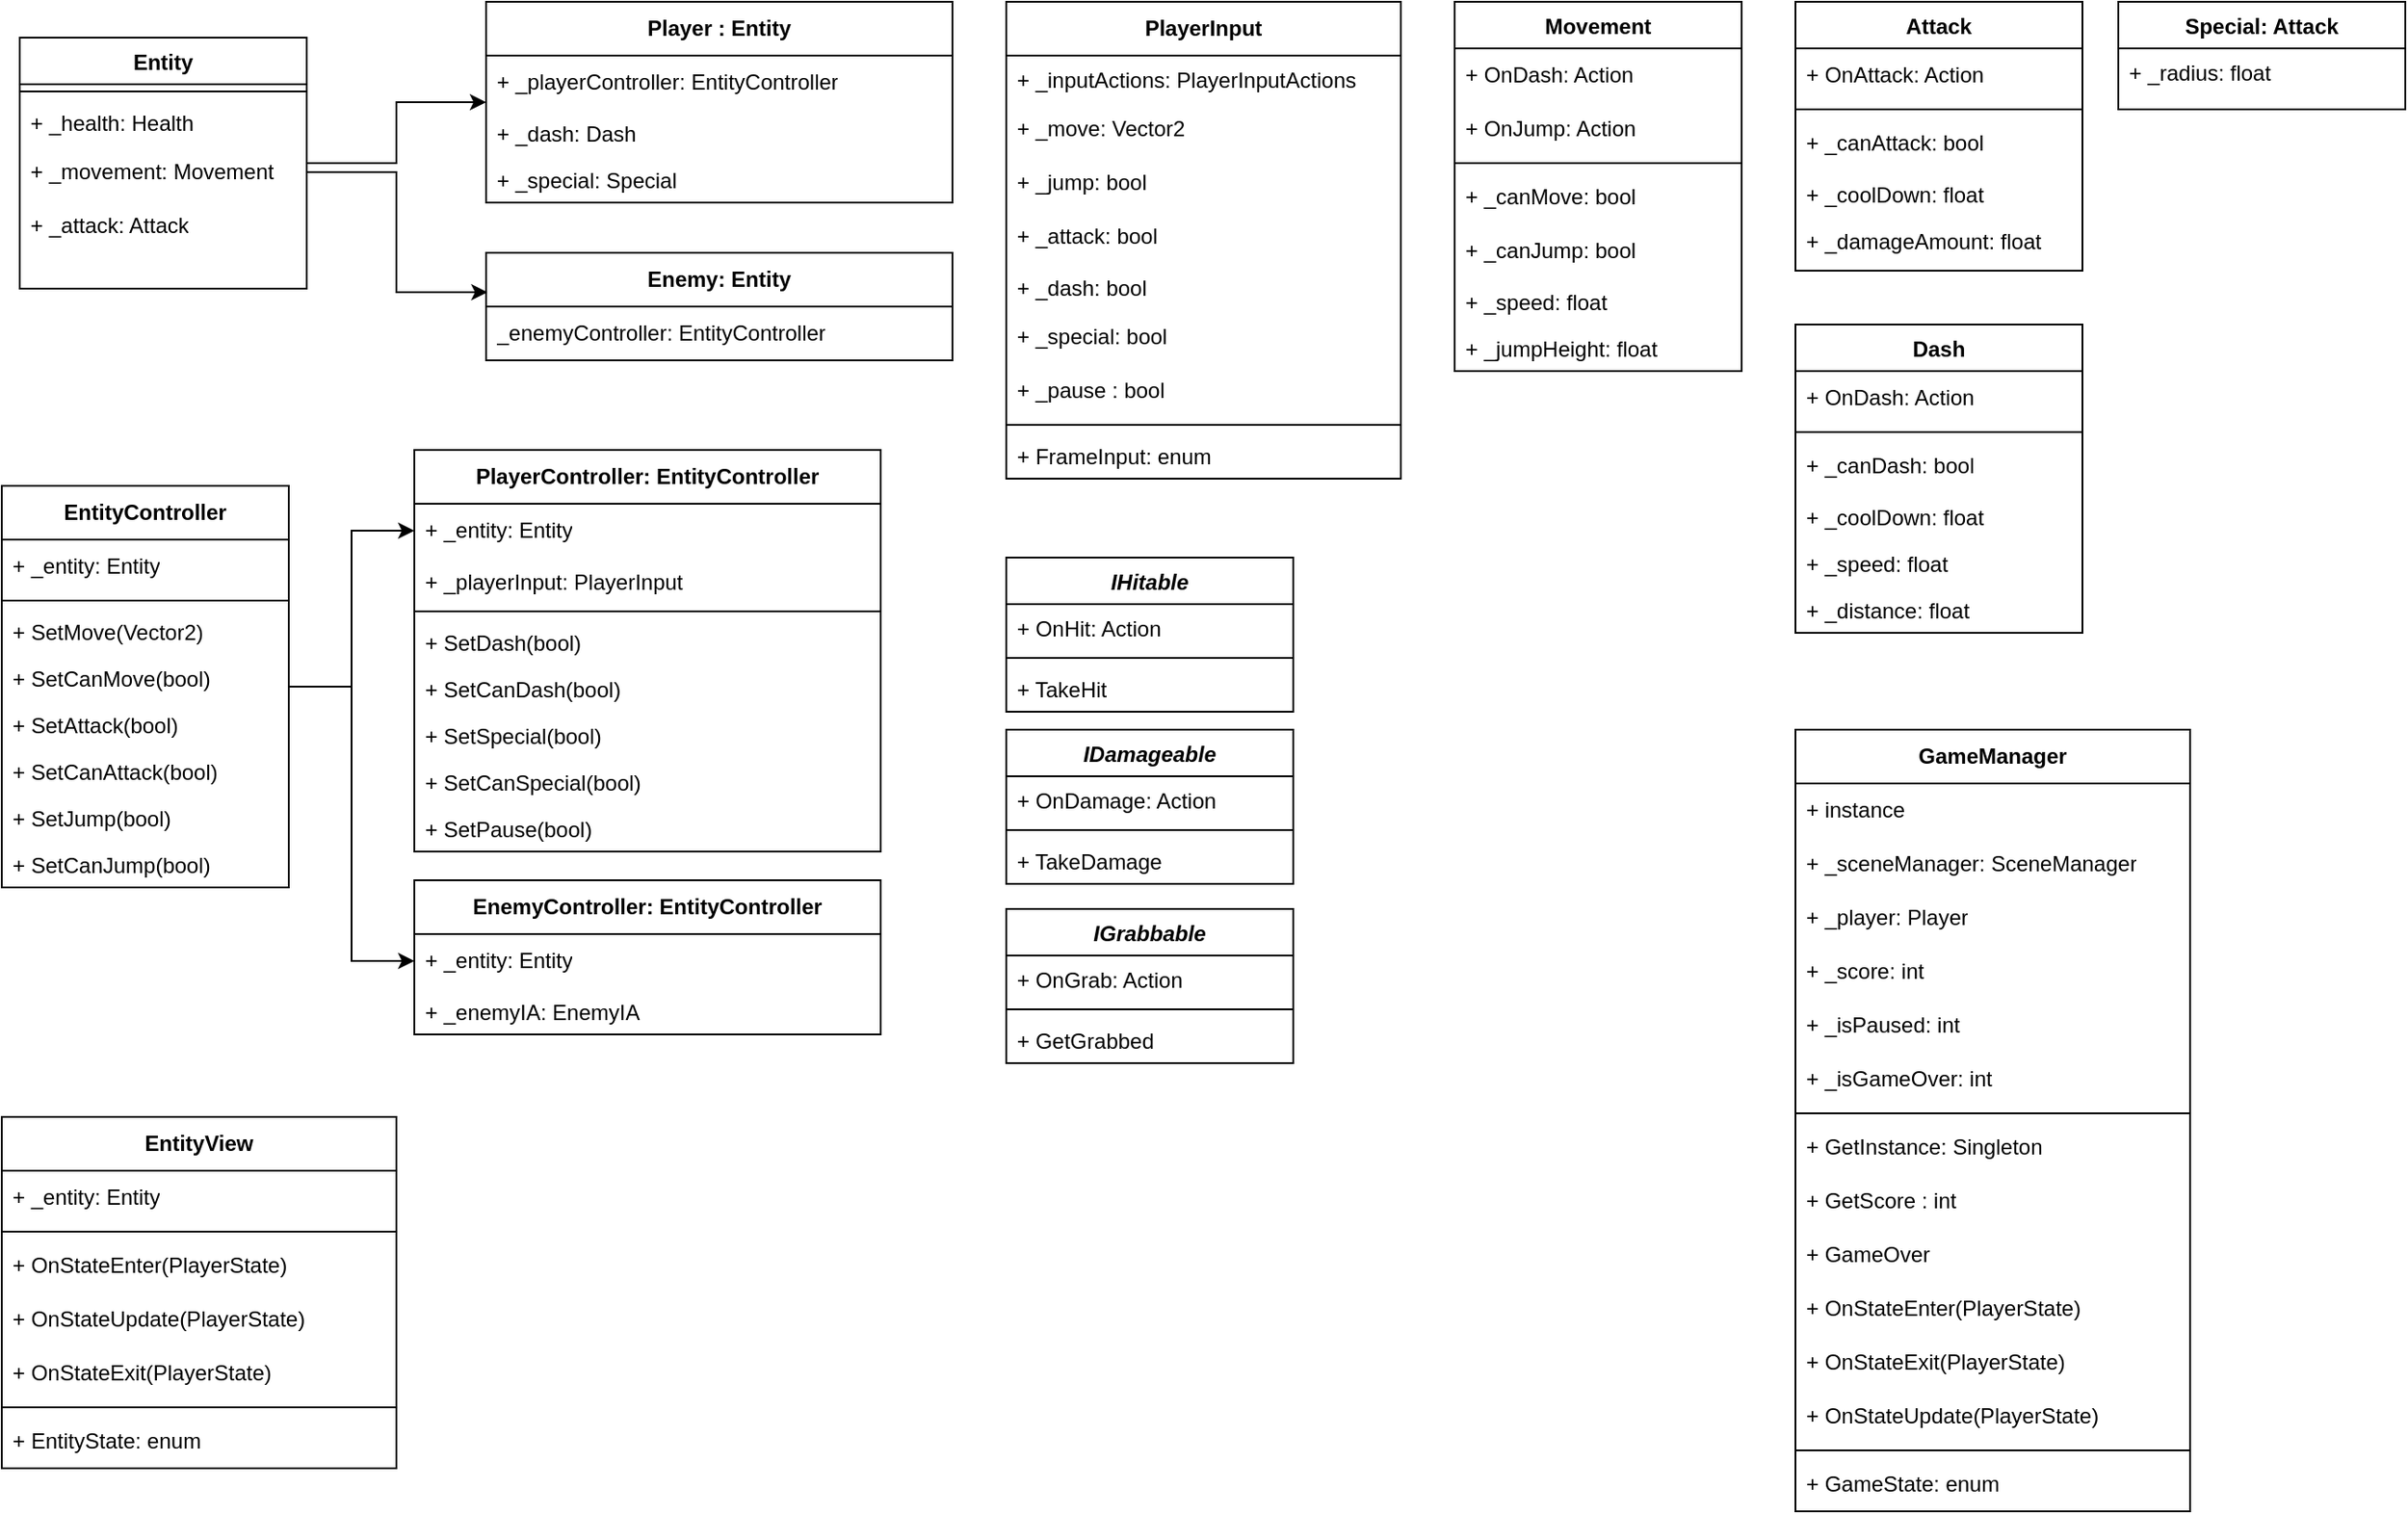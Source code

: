 <mxfile version="22.1.1" type="github">
  <diagram id="C5RBs43oDa-KdzZeNtuy" name="Page-1">
    <mxGraphModel dx="1434" dy="790" grid="1" gridSize="10" guides="1" tooltips="1" connect="1" arrows="1" fold="1" page="1" pageScale="1" pageWidth="827" pageHeight="1169" math="0" shadow="0">
      <root>
        <mxCell id="WIyWlLk6GJQsqaUBKTNV-0" />
        <mxCell id="WIyWlLk6GJQsqaUBKTNV-1" parent="WIyWlLk6GJQsqaUBKTNV-0" />
        <mxCell id="OidEc1CgMwrVslhreNSF-86" style="edgeStyle=orthogonalEdgeStyle;rounded=0;orthogonalLoop=1;jettySize=auto;html=1;exitX=1;exitY=0.5;exitDx=0;exitDy=0;" edge="1" parent="WIyWlLk6GJQsqaUBKTNV-1" source="zkfFHV4jXpPFQw0GAbJ--0" target="NKz7Ce9djxENSBI0j_IO-6">
          <mxGeometry relative="1" as="geometry" />
        </mxCell>
        <mxCell id="zkfFHV4jXpPFQw0GAbJ--0" value="Entity" style="swimlane;fontStyle=1;align=center;verticalAlign=top;childLayout=stackLayout;horizontal=1;startSize=26;horizontalStack=0;resizeParent=1;resizeLast=0;collapsible=1;marginBottom=0;rounded=0;shadow=0;strokeWidth=1;" parent="WIyWlLk6GJQsqaUBKTNV-1" vertex="1">
          <mxGeometry x="50" y="110" width="160" height="140" as="geometry">
            <mxRectangle x="230" y="140" width="160" height="26" as="alternateBounds" />
          </mxGeometry>
        </mxCell>
        <mxCell id="OidEc1CgMwrVslhreNSF-20" value="" style="line;strokeWidth=1;fillColor=none;align=left;verticalAlign=middle;spacingTop=-1;spacingLeft=3;spacingRight=3;rotatable=0;labelPosition=right;points=[];portConstraint=eastwest;strokeColor=inherit;" vertex="1" parent="zkfFHV4jXpPFQw0GAbJ--0">
          <mxGeometry y="26" width="160" height="8" as="geometry" />
        </mxCell>
        <mxCell id="zkfFHV4jXpPFQw0GAbJ--3" value="+ _health: Health" style="text;align=left;verticalAlign=top;spacingLeft=4;spacingRight=4;overflow=hidden;rotatable=0;points=[[0,0.5],[1,0.5]];portConstraint=eastwest;rounded=0;shadow=0;html=0;" parent="zkfFHV4jXpPFQw0GAbJ--0" vertex="1">
          <mxGeometry y="34" width="160" height="26" as="geometry" />
        </mxCell>
        <mxCell id="NKz7Ce9djxENSBI0j_IO-10" value="+ _movement: Movement" style="text;strokeColor=none;fillColor=none;align=left;verticalAlign=middle;spacingLeft=4;spacingRight=4;overflow=hidden;points=[[0,0.5],[1,0.5]];portConstraint=eastwest;rotatable=0;whiteSpace=wrap;html=1;" parent="zkfFHV4jXpPFQw0GAbJ--0" vertex="1">
          <mxGeometry y="60" width="160" height="30" as="geometry" />
        </mxCell>
        <mxCell id="OidEc1CgMwrVslhreNSF-67" value="+ _attack: Attack" style="text;strokeColor=none;fillColor=none;align=left;verticalAlign=middle;spacingLeft=4;spacingRight=4;overflow=hidden;points=[[0,0.5],[1,0.5]];portConstraint=eastwest;rotatable=0;whiteSpace=wrap;html=1;" vertex="1" parent="zkfFHV4jXpPFQw0GAbJ--0">
          <mxGeometry y="90" width="160" height="30" as="geometry" />
        </mxCell>
        <mxCell id="NKz7Ce9djxENSBI0j_IO-6" value="&lt;b&gt;Player : Entity&lt;/b&gt;" style="swimlane;fontStyle=0;childLayout=stackLayout;horizontal=1;startSize=30;horizontalStack=0;resizeParent=1;resizeParentMax=0;resizeLast=0;collapsible=1;marginBottom=0;whiteSpace=wrap;html=1;" parent="WIyWlLk6GJQsqaUBKTNV-1" vertex="1">
          <mxGeometry x="310" y="90" width="260" height="112" as="geometry" />
        </mxCell>
        <mxCell id="NKz7Ce9djxENSBI0j_IO-7" value="+ _playerController: EntityController" style="text;strokeColor=none;fillColor=none;align=left;verticalAlign=middle;spacingLeft=4;spacingRight=4;overflow=hidden;points=[[0,0.5],[1,0.5]];portConstraint=eastwest;rotatable=0;whiteSpace=wrap;html=1;" parent="NKz7Ce9djxENSBI0j_IO-6" vertex="1">
          <mxGeometry y="30" width="260" height="30" as="geometry" />
        </mxCell>
        <mxCell id="OidEc1CgMwrVslhreNSF-88" value="+ _dash: Dash" style="text;strokeColor=none;fillColor=none;align=left;verticalAlign=top;spacingLeft=4;spacingRight=4;overflow=hidden;rotatable=0;points=[[0,0.5],[1,0.5]];portConstraint=eastwest;whiteSpace=wrap;html=1;" vertex="1" parent="NKz7Ce9djxENSBI0j_IO-6">
          <mxGeometry y="60" width="260" height="26" as="geometry" />
        </mxCell>
        <mxCell id="OidEc1CgMwrVslhreNSF-109" value="+ _special: Special" style="text;strokeColor=none;fillColor=none;align=left;verticalAlign=top;spacingLeft=4;spacingRight=4;overflow=hidden;rotatable=0;points=[[0,0.5],[1,0.5]];portConstraint=eastwest;whiteSpace=wrap;html=1;" vertex="1" parent="NKz7Ce9djxENSBI0j_IO-6">
          <mxGeometry y="86" width="260" height="26" as="geometry" />
        </mxCell>
        <mxCell id="OidEc1CgMwrVslhreNSF-74" style="edgeStyle=orthogonalEdgeStyle;rounded=0;orthogonalLoop=1;jettySize=auto;html=1;exitX=1;exitY=0.5;exitDx=0;exitDy=0;entryX=0;entryY=0.5;entryDx=0;entryDy=0;" edge="1" parent="WIyWlLk6GJQsqaUBKTNV-1" source="NKz7Ce9djxENSBI0j_IO-11" target="OidEc1CgMwrVslhreNSF-54">
          <mxGeometry relative="1" as="geometry" />
        </mxCell>
        <mxCell id="OidEc1CgMwrVslhreNSF-75" style="edgeStyle=orthogonalEdgeStyle;rounded=0;orthogonalLoop=1;jettySize=auto;html=1;exitX=1;exitY=0.5;exitDx=0;exitDy=0;entryX=0;entryY=0.5;entryDx=0;entryDy=0;" edge="1" parent="WIyWlLk6GJQsqaUBKTNV-1" source="NKz7Ce9djxENSBI0j_IO-11" target="OidEc1CgMwrVslhreNSF-70">
          <mxGeometry relative="1" as="geometry" />
        </mxCell>
        <mxCell id="NKz7Ce9djxENSBI0j_IO-11" value="&lt;b&gt;EntityController&lt;/b&gt;" style="swimlane;fontStyle=0;childLayout=stackLayout;horizontal=1;startSize=30;horizontalStack=0;resizeParent=1;resizeParentMax=0;resizeLast=0;collapsible=1;marginBottom=0;whiteSpace=wrap;html=1;" parent="WIyWlLk6GJQsqaUBKTNV-1" vertex="1">
          <mxGeometry x="40" y="360" width="160" height="224" as="geometry" />
        </mxCell>
        <mxCell id="NKz7Ce9djxENSBI0j_IO-15" value="+ _entity: Entity" style="text;strokeColor=none;fillColor=none;align=left;verticalAlign=middle;spacingLeft=4;spacingRight=4;overflow=hidden;points=[[0,0.5],[1,0.5]];portConstraint=eastwest;rotatable=0;whiteSpace=wrap;html=1;" parent="NKz7Ce9djxENSBI0j_IO-11" vertex="1">
          <mxGeometry y="30" width="160" height="30" as="geometry" />
        </mxCell>
        <mxCell id="OidEc1CgMwrVslhreNSF-79" value="" style="line;strokeWidth=1;fillColor=none;align=left;verticalAlign=middle;spacingTop=-1;spacingLeft=3;spacingRight=3;rotatable=0;labelPosition=right;points=[];portConstraint=eastwest;strokeColor=inherit;" vertex="1" parent="NKz7Ce9djxENSBI0j_IO-11">
          <mxGeometry y="60" width="160" height="8" as="geometry" />
        </mxCell>
        <mxCell id="OidEc1CgMwrVslhreNSF-76" value="+ SetMove(Vector2)" style="text;strokeColor=none;fillColor=none;align=left;verticalAlign=top;spacingLeft=4;spacingRight=4;overflow=hidden;rotatable=0;points=[[0,0.5],[1,0.5]];portConstraint=eastwest;whiteSpace=wrap;html=1;" vertex="1" parent="NKz7Ce9djxENSBI0j_IO-11">
          <mxGeometry y="68" width="160" height="26" as="geometry" />
        </mxCell>
        <mxCell id="OidEc1CgMwrVslhreNSF-80" value="+ SetCanMove(bool)" style="text;strokeColor=none;fillColor=none;align=left;verticalAlign=top;spacingLeft=4;spacingRight=4;overflow=hidden;rotatable=0;points=[[0,0.5],[1,0.5]];portConstraint=eastwest;whiteSpace=wrap;html=1;" vertex="1" parent="NKz7Ce9djxENSBI0j_IO-11">
          <mxGeometry y="94" width="160" height="26" as="geometry" />
        </mxCell>
        <mxCell id="OidEc1CgMwrVslhreNSF-77" value="+ SetAttack(bool)" style="text;strokeColor=none;fillColor=none;align=left;verticalAlign=top;spacingLeft=4;spacingRight=4;overflow=hidden;rotatable=0;points=[[0,0.5],[1,0.5]];portConstraint=eastwest;whiteSpace=wrap;html=1;" vertex="1" parent="NKz7Ce9djxENSBI0j_IO-11">
          <mxGeometry y="120" width="160" height="26" as="geometry" />
        </mxCell>
        <mxCell id="OidEc1CgMwrVslhreNSF-78" value="+ SetCanAttack(bool)" style="text;strokeColor=none;fillColor=none;align=left;verticalAlign=top;spacingLeft=4;spacingRight=4;overflow=hidden;rotatable=0;points=[[0,0.5],[1,0.5]];portConstraint=eastwest;whiteSpace=wrap;html=1;" vertex="1" parent="NKz7Ce9djxENSBI0j_IO-11">
          <mxGeometry y="146" width="160" height="26" as="geometry" />
        </mxCell>
        <mxCell id="OidEc1CgMwrVslhreNSF-81" value="+ SetJump(bool)" style="text;strokeColor=none;fillColor=none;align=left;verticalAlign=top;spacingLeft=4;spacingRight=4;overflow=hidden;rotatable=0;points=[[0,0.5],[1,0.5]];portConstraint=eastwest;whiteSpace=wrap;html=1;" vertex="1" parent="NKz7Ce9djxENSBI0j_IO-11">
          <mxGeometry y="172" width="160" height="26" as="geometry" />
        </mxCell>
        <mxCell id="OidEc1CgMwrVslhreNSF-82" value="+ SetCanJump(bool)" style="text;strokeColor=none;fillColor=none;align=left;verticalAlign=top;spacingLeft=4;spacingRight=4;overflow=hidden;rotatable=0;points=[[0,0.5],[1,0.5]];portConstraint=eastwest;whiteSpace=wrap;html=1;" vertex="1" parent="NKz7Ce9djxENSBI0j_IO-11">
          <mxGeometry y="198" width="160" height="26" as="geometry" />
        </mxCell>
        <mxCell id="NKz7Ce9djxENSBI0j_IO-18" value="&lt;b&gt;Enemy: Entity&lt;/b&gt;" style="swimlane;fontStyle=0;childLayout=stackLayout;horizontal=1;startSize=30;horizontalStack=0;resizeParent=1;resizeParentMax=0;resizeLast=0;collapsible=1;marginBottom=0;whiteSpace=wrap;html=1;" parent="WIyWlLk6GJQsqaUBKTNV-1" vertex="1">
          <mxGeometry x="310" y="230" width="260" height="60" as="geometry" />
        </mxCell>
        <mxCell id="NKz7Ce9djxENSBI0j_IO-19" value="_enemyController: EntityController" style="text;strokeColor=none;fillColor=none;align=left;verticalAlign=middle;spacingLeft=4;spacingRight=4;overflow=hidden;points=[[0,0.5],[1,0.5]];portConstraint=eastwest;rotatable=0;whiteSpace=wrap;html=1;" parent="NKz7Ce9djxENSBI0j_IO-18" vertex="1">
          <mxGeometry y="30" width="260" height="30" as="geometry" />
        </mxCell>
        <mxCell id="NKz7Ce9djxENSBI0j_IO-24" value="&lt;b&gt;PlayerInput&lt;/b&gt;" style="swimlane;fontStyle=0;childLayout=stackLayout;horizontal=1;startSize=30;horizontalStack=0;resizeParent=1;resizeParentMax=0;resizeLast=0;collapsible=1;marginBottom=0;whiteSpace=wrap;html=1;" parent="WIyWlLk6GJQsqaUBKTNV-1" vertex="1">
          <mxGeometry x="600" y="90" width="220" height="266" as="geometry" />
        </mxCell>
        <mxCell id="OidEc1CgMwrVslhreNSF-44" value="+ _inputActions: PlayerInputActions" style="text;strokeColor=none;fillColor=none;align=left;verticalAlign=top;spacingLeft=4;spacingRight=4;overflow=hidden;rotatable=0;points=[[0,0.5],[1,0.5]];portConstraint=eastwest;whiteSpace=wrap;html=1;" vertex="1" parent="NKz7Ce9djxENSBI0j_IO-24">
          <mxGeometry y="30" width="220" height="26" as="geometry" />
        </mxCell>
        <mxCell id="NKz7Ce9djxENSBI0j_IO-25" value="+ _move: Vector2" style="text;strokeColor=none;fillColor=none;align=left;verticalAlign=middle;spacingLeft=4;spacingRight=4;overflow=hidden;points=[[0,0.5],[1,0.5]];portConstraint=eastwest;rotatable=0;whiteSpace=wrap;html=1;" parent="NKz7Ce9djxENSBI0j_IO-24" vertex="1">
          <mxGeometry y="56" width="220" height="30" as="geometry" />
        </mxCell>
        <mxCell id="NKz7Ce9djxENSBI0j_IO-26" value="+ _jump: bool" style="text;strokeColor=none;fillColor=none;align=left;verticalAlign=middle;spacingLeft=4;spacingRight=4;overflow=hidden;points=[[0,0.5],[1,0.5]];portConstraint=eastwest;rotatable=0;whiteSpace=wrap;html=1;" parent="NKz7Ce9djxENSBI0j_IO-24" vertex="1">
          <mxGeometry y="86" width="220" height="30" as="geometry" />
        </mxCell>
        <mxCell id="NKz7Ce9djxENSBI0j_IO-4" value="+ _attack: bool" style="text;strokeColor=none;fillColor=none;align=left;verticalAlign=middle;spacingLeft=4;spacingRight=4;overflow=hidden;points=[[0,0.5],[1,0.5]];portConstraint=eastwest;rotatable=0;whiteSpace=wrap;html=1;" parent="NKz7Ce9djxENSBI0j_IO-24" vertex="1">
          <mxGeometry y="116" width="220" height="30" as="geometry" />
        </mxCell>
        <mxCell id="OidEc1CgMwrVslhreNSF-22" value="+ _dash: bool" style="text;strokeColor=none;fillColor=none;align=left;verticalAlign=top;spacingLeft=4;spacingRight=4;overflow=hidden;rotatable=0;points=[[0,0.5],[1,0.5]];portConstraint=eastwest;whiteSpace=wrap;html=1;" vertex="1" parent="NKz7Ce9djxENSBI0j_IO-24">
          <mxGeometry y="146" width="220" height="26" as="geometry" />
        </mxCell>
        <mxCell id="NKz7Ce9djxENSBI0j_IO-5" value="+ _special: bool" style="text;strokeColor=none;fillColor=none;align=left;verticalAlign=middle;spacingLeft=4;spacingRight=4;overflow=hidden;points=[[0,0.5],[1,0.5]];portConstraint=eastwest;rotatable=0;whiteSpace=wrap;html=1;" parent="NKz7Ce9djxENSBI0j_IO-24" vertex="1">
          <mxGeometry y="172" width="220" height="30" as="geometry" />
        </mxCell>
        <mxCell id="NKz7Ce9djxENSBI0j_IO-3" value="+ _pause : bool" style="text;strokeColor=none;fillColor=none;align=left;verticalAlign=middle;spacingLeft=4;spacingRight=4;overflow=hidden;points=[[0,0.5],[1,0.5]];portConstraint=eastwest;rotatable=0;whiteSpace=wrap;html=1;" parent="NKz7Ce9djxENSBI0j_IO-24" vertex="1">
          <mxGeometry y="202" width="220" height="30" as="geometry" />
        </mxCell>
        <mxCell id="OidEc1CgMwrVslhreNSF-42" value="" style="line;strokeWidth=1;fillColor=none;align=left;verticalAlign=middle;spacingTop=-1;spacingLeft=3;spacingRight=3;rotatable=0;labelPosition=right;points=[];portConstraint=eastwest;strokeColor=inherit;" vertex="1" parent="NKz7Ce9djxENSBI0j_IO-24">
          <mxGeometry y="232" width="220" height="8" as="geometry" />
        </mxCell>
        <mxCell id="OidEc1CgMwrVslhreNSF-43" value="+ FrameInput: enum" style="text;strokeColor=none;fillColor=none;align=left;verticalAlign=top;spacingLeft=4;spacingRight=4;overflow=hidden;rotatable=0;points=[[0,0.5],[1,0.5]];portConstraint=eastwest;whiteSpace=wrap;html=1;" vertex="1" parent="NKz7Ce9djxENSBI0j_IO-24">
          <mxGeometry y="240" width="220" height="26" as="geometry" />
        </mxCell>
        <mxCell id="OidEc1CgMwrVslhreNSF-24" value="&lt;b&gt;EntityView&lt;/b&gt;" style="swimlane;fontStyle=0;childLayout=stackLayout;horizontal=1;startSize=30;horizontalStack=0;resizeParent=1;resizeParentMax=0;resizeLast=0;collapsible=1;marginBottom=0;whiteSpace=wrap;html=1;" vertex="1" parent="WIyWlLk6GJQsqaUBKTNV-1">
          <mxGeometry x="40" y="712" width="220" height="196" as="geometry" />
        </mxCell>
        <mxCell id="OidEc1CgMwrVslhreNSF-25" value="+ _entity: Entity" style="text;strokeColor=none;fillColor=none;align=left;verticalAlign=middle;spacingLeft=4;spacingRight=4;overflow=hidden;points=[[0,0.5],[1,0.5]];portConstraint=eastwest;rotatable=0;whiteSpace=wrap;html=1;" vertex="1" parent="OidEc1CgMwrVslhreNSF-24">
          <mxGeometry y="30" width="220" height="30" as="geometry" />
        </mxCell>
        <mxCell id="OidEc1CgMwrVslhreNSF-27" value="" style="line;strokeWidth=1;fillColor=none;align=left;verticalAlign=middle;spacingTop=-1;spacingLeft=3;spacingRight=3;rotatable=0;labelPosition=right;points=[];portConstraint=eastwest;strokeColor=inherit;" vertex="1" parent="OidEc1CgMwrVslhreNSF-24">
          <mxGeometry y="60" width="220" height="8" as="geometry" />
        </mxCell>
        <mxCell id="OidEc1CgMwrVslhreNSF-28" value="+ OnStateEnter(PlayerState)" style="text;strokeColor=none;fillColor=none;align=left;verticalAlign=middle;spacingLeft=4;spacingRight=4;overflow=hidden;points=[[0,0.5],[1,0.5]];portConstraint=eastwest;rotatable=0;whiteSpace=wrap;html=1;" vertex="1" parent="OidEc1CgMwrVslhreNSF-24">
          <mxGeometry y="68" width="220" height="30" as="geometry" />
        </mxCell>
        <mxCell id="OidEc1CgMwrVslhreNSF-30" value="+ OnStateUpdate(PlayerState)" style="text;strokeColor=none;fillColor=none;align=left;verticalAlign=middle;spacingLeft=4;spacingRight=4;overflow=hidden;points=[[0,0.5],[1,0.5]];portConstraint=eastwest;rotatable=0;whiteSpace=wrap;html=1;" vertex="1" parent="OidEc1CgMwrVslhreNSF-24">
          <mxGeometry y="98" width="220" height="30" as="geometry" />
        </mxCell>
        <mxCell id="OidEc1CgMwrVslhreNSF-29" value="+ OnStateExit(PlayerState)" style="text;strokeColor=none;fillColor=none;align=left;verticalAlign=middle;spacingLeft=4;spacingRight=4;overflow=hidden;points=[[0,0.5],[1,0.5]];portConstraint=eastwest;rotatable=0;whiteSpace=wrap;html=1;" vertex="1" parent="OidEc1CgMwrVslhreNSF-24">
          <mxGeometry y="128" width="220" height="30" as="geometry" />
        </mxCell>
        <mxCell id="OidEc1CgMwrVslhreNSF-32" value="" style="line;strokeWidth=1;fillColor=none;align=left;verticalAlign=middle;spacingTop=-1;spacingLeft=3;spacingRight=3;rotatable=0;labelPosition=right;points=[];portConstraint=eastwest;strokeColor=inherit;" vertex="1" parent="OidEc1CgMwrVslhreNSF-24">
          <mxGeometry y="158" width="220" height="8" as="geometry" />
        </mxCell>
        <mxCell id="OidEc1CgMwrVslhreNSF-31" value="+ EntityState: enum" style="text;strokeColor=none;fillColor=none;align=left;verticalAlign=middle;spacingLeft=4;spacingRight=4;overflow=hidden;points=[[0,0.5],[1,0.5]];portConstraint=eastwest;rotatable=0;whiteSpace=wrap;html=1;" vertex="1" parent="OidEc1CgMwrVslhreNSF-24">
          <mxGeometry y="166" width="220" height="30" as="geometry" />
        </mxCell>
        <mxCell id="OidEc1CgMwrVslhreNSF-46" value="Movement" style="swimlane;fontStyle=1;align=center;verticalAlign=top;childLayout=stackLayout;horizontal=1;startSize=26;horizontalStack=0;resizeParent=1;resizeLast=0;collapsible=1;marginBottom=0;rounded=0;shadow=0;strokeWidth=1;" vertex="1" parent="WIyWlLk6GJQsqaUBKTNV-1">
          <mxGeometry x="850" y="90" width="160" height="206" as="geometry">
            <mxRectangle x="230" y="140" width="160" height="26" as="alternateBounds" />
          </mxGeometry>
        </mxCell>
        <mxCell id="OidEc1CgMwrVslhreNSF-23" value="+ OnDash: Action" style="text;strokeColor=none;fillColor=none;align=left;verticalAlign=middle;spacingLeft=4;spacingRight=4;overflow=hidden;points=[[0,0.5],[1,0.5]];portConstraint=eastwest;rotatable=0;whiteSpace=wrap;html=1;" vertex="1" parent="OidEc1CgMwrVslhreNSF-46">
          <mxGeometry y="26" width="160" height="30" as="geometry" />
        </mxCell>
        <mxCell id="OidEc1CgMwrVslhreNSF-14" value="+ OnJump: Action" style="text;strokeColor=none;fillColor=none;align=left;verticalAlign=middle;spacingLeft=4;spacingRight=4;overflow=hidden;points=[[0,0.5],[1,0.5]];portConstraint=eastwest;rotatable=0;whiteSpace=wrap;html=1;" vertex="1" parent="OidEc1CgMwrVslhreNSF-46">
          <mxGeometry y="56" width="160" height="30" as="geometry" />
        </mxCell>
        <mxCell id="OidEc1CgMwrVslhreNSF-57" value="" style="line;strokeWidth=1;fillColor=none;align=left;verticalAlign=middle;spacingTop=-1;spacingLeft=3;spacingRight=3;rotatable=0;labelPosition=right;points=[];portConstraint=eastwest;strokeColor=inherit;" vertex="1" parent="OidEc1CgMwrVslhreNSF-46">
          <mxGeometry y="86" width="160" height="8" as="geometry" />
        </mxCell>
        <mxCell id="OidEc1CgMwrVslhreNSF-48" value="+ _canMove: bool" style="text;strokeColor=none;fillColor=none;align=left;verticalAlign=middle;spacingLeft=4;spacingRight=4;overflow=hidden;points=[[0,0.5],[1,0.5]];portConstraint=eastwest;rotatable=0;whiteSpace=wrap;html=1;" vertex="1" parent="OidEc1CgMwrVslhreNSF-46">
          <mxGeometry y="94" width="160" height="30" as="geometry" />
        </mxCell>
        <mxCell id="OidEc1CgMwrVslhreNSF-50" value="+ _canJump: bool" style="text;strokeColor=none;fillColor=none;align=left;verticalAlign=middle;spacingLeft=4;spacingRight=4;overflow=hidden;points=[[0,0.5],[1,0.5]];portConstraint=eastwest;rotatable=0;whiteSpace=wrap;html=1;" vertex="1" parent="OidEc1CgMwrVslhreNSF-46">
          <mxGeometry y="124" width="160" height="30" as="geometry" />
        </mxCell>
        <mxCell id="OidEc1CgMwrVslhreNSF-47" value="+ _speed: float" style="text;align=left;verticalAlign=top;spacingLeft=4;spacingRight=4;overflow=hidden;rotatable=0;points=[[0,0.5],[1,0.5]];portConstraint=eastwest;rounded=0;shadow=0;html=0;" vertex="1" parent="OidEc1CgMwrVslhreNSF-46">
          <mxGeometry y="154" width="160" height="26" as="geometry" />
        </mxCell>
        <mxCell id="OidEc1CgMwrVslhreNSF-49" value="+ _jumpHeight: float" style="text;align=left;verticalAlign=top;spacingLeft=4;spacingRight=4;overflow=hidden;rotatable=0;points=[[0,0.5],[1,0.5]];portConstraint=eastwest;rounded=0;shadow=0;html=0;" vertex="1" parent="OidEc1CgMwrVslhreNSF-46">
          <mxGeometry y="180" width="160" height="26" as="geometry" />
        </mxCell>
        <mxCell id="OidEc1CgMwrVslhreNSF-53" value="&lt;b&gt;PlayerController: EntityController&lt;/b&gt;" style="swimlane;fontStyle=0;childLayout=stackLayout;horizontal=1;startSize=30;horizontalStack=0;resizeParent=1;resizeParentMax=0;resizeLast=0;collapsible=1;marginBottom=0;whiteSpace=wrap;html=1;" vertex="1" parent="WIyWlLk6GJQsqaUBKTNV-1">
          <mxGeometry x="270" y="340" width="260" height="224" as="geometry" />
        </mxCell>
        <mxCell id="OidEc1CgMwrVslhreNSF-54" value="+ _entity: Entity" style="text;strokeColor=none;fillColor=none;align=left;verticalAlign=middle;spacingLeft=4;spacingRight=4;overflow=hidden;points=[[0,0.5],[1,0.5]];portConstraint=eastwest;rotatable=0;whiteSpace=wrap;html=1;" vertex="1" parent="OidEc1CgMwrVslhreNSF-53">
          <mxGeometry y="30" width="260" height="30" as="geometry" />
        </mxCell>
        <mxCell id="OidEc1CgMwrVslhreNSF-55" value="+ _playerInput: PlayerInput" style="text;strokeColor=none;fillColor=none;align=left;verticalAlign=top;spacingLeft=4;spacingRight=4;overflow=hidden;rotatable=0;points=[[0,0.5],[1,0.5]];portConstraint=eastwest;whiteSpace=wrap;html=1;" vertex="1" parent="OidEc1CgMwrVslhreNSF-53">
          <mxGeometry y="60" width="260" height="26" as="geometry" />
        </mxCell>
        <mxCell id="OidEc1CgMwrVslhreNSF-85" value="" style="line;strokeWidth=1;fillColor=none;align=left;verticalAlign=middle;spacingTop=-1;spacingLeft=3;spacingRight=3;rotatable=0;labelPosition=right;points=[];portConstraint=eastwest;strokeColor=inherit;" vertex="1" parent="OidEc1CgMwrVslhreNSF-53">
          <mxGeometry y="86" width="260" height="8" as="geometry" />
        </mxCell>
        <mxCell id="OidEc1CgMwrVslhreNSF-83" value="+ SetDash(bool)" style="text;strokeColor=none;fillColor=none;align=left;verticalAlign=top;spacingLeft=4;spacingRight=4;overflow=hidden;rotatable=0;points=[[0,0.5],[1,0.5]];portConstraint=eastwest;whiteSpace=wrap;html=1;" vertex="1" parent="OidEc1CgMwrVslhreNSF-53">
          <mxGeometry y="94" width="260" height="26" as="geometry" />
        </mxCell>
        <mxCell id="OidEc1CgMwrVslhreNSF-84" value="+ SetCanDash(bool)" style="text;strokeColor=none;fillColor=none;align=left;verticalAlign=top;spacingLeft=4;spacingRight=4;overflow=hidden;rotatable=0;points=[[0,0.5],[1,0.5]];portConstraint=eastwest;whiteSpace=wrap;html=1;" vertex="1" parent="OidEc1CgMwrVslhreNSF-53">
          <mxGeometry y="120" width="260" height="26" as="geometry" />
        </mxCell>
        <mxCell id="OidEc1CgMwrVslhreNSF-120" value="+ SetSpecial(bool)" style="text;strokeColor=none;fillColor=none;align=left;verticalAlign=top;spacingLeft=4;spacingRight=4;overflow=hidden;rotatable=0;points=[[0,0.5],[1,0.5]];portConstraint=eastwest;whiteSpace=wrap;html=1;" vertex="1" parent="OidEc1CgMwrVslhreNSF-53">
          <mxGeometry y="146" width="260" height="26" as="geometry" />
        </mxCell>
        <mxCell id="OidEc1CgMwrVslhreNSF-121" value="+ SetCanSpecial(bool)" style="text;strokeColor=none;fillColor=none;align=left;verticalAlign=top;spacingLeft=4;spacingRight=4;overflow=hidden;rotatable=0;points=[[0,0.5],[1,0.5]];portConstraint=eastwest;whiteSpace=wrap;html=1;" vertex="1" parent="OidEc1CgMwrVslhreNSF-53">
          <mxGeometry y="172" width="260" height="26" as="geometry" />
        </mxCell>
        <mxCell id="OidEc1CgMwrVslhreNSF-122" value="+ SetPause(bool)" style="text;strokeColor=none;fillColor=none;align=left;verticalAlign=top;spacingLeft=4;spacingRight=4;overflow=hidden;rotatable=0;points=[[0,0.5],[1,0.5]];portConstraint=eastwest;whiteSpace=wrap;html=1;" vertex="1" parent="OidEc1CgMwrVslhreNSF-53">
          <mxGeometry y="198" width="260" height="26" as="geometry" />
        </mxCell>
        <mxCell id="OidEc1CgMwrVslhreNSF-58" value="Attack" style="swimlane;fontStyle=1;align=center;verticalAlign=top;childLayout=stackLayout;horizontal=1;startSize=26;horizontalStack=0;resizeParent=1;resizeLast=0;collapsible=1;marginBottom=0;rounded=0;shadow=0;strokeWidth=1;" vertex="1" parent="WIyWlLk6GJQsqaUBKTNV-1">
          <mxGeometry x="1040" y="90" width="160" height="150" as="geometry">
            <mxRectangle x="230" y="140" width="160" height="26" as="alternateBounds" />
          </mxGeometry>
        </mxCell>
        <mxCell id="NKz7Ce9djxENSBI0j_IO-13" value="+ OnAttack: Action" style="text;strokeColor=none;fillColor=none;align=left;verticalAlign=middle;spacingLeft=4;spacingRight=4;overflow=hidden;points=[[0,0.5],[1,0.5]];portConstraint=eastwest;rotatable=0;whiteSpace=wrap;html=1;" parent="OidEc1CgMwrVslhreNSF-58" vertex="1">
          <mxGeometry y="26" width="160" height="30" as="geometry" />
        </mxCell>
        <mxCell id="OidEc1CgMwrVslhreNSF-61" value="" style="line;strokeWidth=1;fillColor=none;align=left;verticalAlign=middle;spacingTop=-1;spacingLeft=3;spacingRight=3;rotatable=0;labelPosition=right;points=[];portConstraint=eastwest;strokeColor=inherit;" vertex="1" parent="OidEc1CgMwrVslhreNSF-58">
          <mxGeometry y="56" width="160" height="8" as="geometry" />
        </mxCell>
        <mxCell id="OidEc1CgMwrVslhreNSF-62" value="+ _canAttack: bool" style="text;strokeColor=none;fillColor=none;align=left;verticalAlign=middle;spacingLeft=4;spacingRight=4;overflow=hidden;points=[[0,0.5],[1,0.5]];portConstraint=eastwest;rotatable=0;whiteSpace=wrap;html=1;" vertex="1" parent="OidEc1CgMwrVslhreNSF-58">
          <mxGeometry y="64" width="160" height="30" as="geometry" />
        </mxCell>
        <mxCell id="OidEc1CgMwrVslhreNSF-65" value="+ _coolDown: float" style="text;align=left;verticalAlign=top;spacingLeft=4;spacingRight=4;overflow=hidden;rotatable=0;points=[[0,0.5],[1,0.5]];portConstraint=eastwest;rounded=0;shadow=0;html=0;" vertex="1" parent="OidEc1CgMwrVslhreNSF-58">
          <mxGeometry y="94" width="160" height="26" as="geometry" />
        </mxCell>
        <mxCell id="OidEc1CgMwrVslhreNSF-116" value="+ _damageAmount: float" style="text;align=left;verticalAlign=top;spacingLeft=4;spacingRight=4;overflow=hidden;rotatable=0;points=[[0,0.5],[1,0.5]];portConstraint=eastwest;rounded=0;shadow=0;html=0;" vertex="1" parent="OidEc1CgMwrVslhreNSF-58">
          <mxGeometry y="120" width="160" height="26" as="geometry" />
        </mxCell>
        <mxCell id="OidEc1CgMwrVslhreNSF-69" value="&lt;b&gt;EnemyController: EntityController&lt;/b&gt;" style="swimlane;fontStyle=0;childLayout=stackLayout;horizontal=1;startSize=30;horizontalStack=0;resizeParent=1;resizeParentMax=0;resizeLast=0;collapsible=1;marginBottom=0;whiteSpace=wrap;html=1;" vertex="1" parent="WIyWlLk6GJQsqaUBKTNV-1">
          <mxGeometry x="270" y="580" width="260" height="86" as="geometry" />
        </mxCell>
        <mxCell id="OidEc1CgMwrVslhreNSF-70" value="+ _entity: Entity" style="text;strokeColor=none;fillColor=none;align=left;verticalAlign=middle;spacingLeft=4;spacingRight=4;overflow=hidden;points=[[0,0.5],[1,0.5]];portConstraint=eastwest;rotatable=0;whiteSpace=wrap;html=1;" vertex="1" parent="OidEc1CgMwrVslhreNSF-69">
          <mxGeometry y="30" width="260" height="30" as="geometry" />
        </mxCell>
        <mxCell id="OidEc1CgMwrVslhreNSF-71" value="+ _enemyIA: EnemyIA" style="text;strokeColor=none;fillColor=none;align=left;verticalAlign=top;spacingLeft=4;spacingRight=4;overflow=hidden;rotatable=0;points=[[0,0.5],[1,0.5]];portConstraint=eastwest;whiteSpace=wrap;html=1;" vertex="1" parent="OidEc1CgMwrVslhreNSF-69">
          <mxGeometry y="60" width="260" height="26" as="geometry" />
        </mxCell>
        <mxCell id="OidEc1CgMwrVslhreNSF-89" style="edgeStyle=orthogonalEdgeStyle;rounded=0;orthogonalLoop=1;jettySize=auto;html=1;exitX=1;exitY=0.5;exitDx=0;exitDy=0;entryX=0.003;entryY=0.367;entryDx=0;entryDy=0;entryPerimeter=0;" edge="1" parent="WIyWlLk6GJQsqaUBKTNV-1" source="NKz7Ce9djxENSBI0j_IO-10" target="NKz7Ce9djxENSBI0j_IO-18">
          <mxGeometry relative="1" as="geometry" />
        </mxCell>
        <mxCell id="OidEc1CgMwrVslhreNSF-90" value="Dash" style="swimlane;fontStyle=1;align=center;verticalAlign=top;childLayout=stackLayout;horizontal=1;startSize=26;horizontalStack=0;resizeParent=1;resizeLast=0;collapsible=1;marginBottom=0;rounded=0;shadow=0;strokeWidth=1;" vertex="1" parent="WIyWlLk6GJQsqaUBKTNV-1">
          <mxGeometry x="1040" y="270" width="160" height="172" as="geometry">
            <mxRectangle x="230" y="140" width="160" height="26" as="alternateBounds" />
          </mxGeometry>
        </mxCell>
        <mxCell id="OidEc1CgMwrVslhreNSF-91" value="+ OnDash: Action" style="text;strokeColor=none;fillColor=none;align=left;verticalAlign=middle;spacingLeft=4;spacingRight=4;overflow=hidden;points=[[0,0.5],[1,0.5]];portConstraint=eastwest;rotatable=0;whiteSpace=wrap;html=1;" vertex="1" parent="OidEc1CgMwrVslhreNSF-90">
          <mxGeometry y="26" width="160" height="30" as="geometry" />
        </mxCell>
        <mxCell id="OidEc1CgMwrVslhreNSF-92" value="" style="line;strokeWidth=1;fillColor=none;align=left;verticalAlign=middle;spacingTop=-1;spacingLeft=3;spacingRight=3;rotatable=0;labelPosition=right;points=[];portConstraint=eastwest;strokeColor=inherit;" vertex="1" parent="OidEc1CgMwrVslhreNSF-90">
          <mxGeometry y="56" width="160" height="8" as="geometry" />
        </mxCell>
        <mxCell id="OidEc1CgMwrVslhreNSF-93" value="+ _canDash: bool" style="text;strokeColor=none;fillColor=none;align=left;verticalAlign=middle;spacingLeft=4;spacingRight=4;overflow=hidden;points=[[0,0.5],[1,0.5]];portConstraint=eastwest;rotatable=0;whiteSpace=wrap;html=1;" vertex="1" parent="OidEc1CgMwrVslhreNSF-90">
          <mxGeometry y="64" width="160" height="30" as="geometry" />
        </mxCell>
        <mxCell id="OidEc1CgMwrVslhreNSF-94" value="+ _coolDown: float" style="text;align=left;verticalAlign=top;spacingLeft=4;spacingRight=4;overflow=hidden;rotatable=0;points=[[0,0.5],[1,0.5]];portConstraint=eastwest;rounded=0;shadow=0;html=0;" vertex="1" parent="OidEc1CgMwrVslhreNSF-90">
          <mxGeometry y="94" width="160" height="26" as="geometry" />
        </mxCell>
        <mxCell id="OidEc1CgMwrVslhreNSF-95" value="+ _speed: float" style="text;align=left;verticalAlign=top;spacingLeft=4;spacingRight=4;overflow=hidden;rotatable=0;points=[[0,0.5],[1,0.5]];portConstraint=eastwest;rounded=0;shadow=0;html=0;" vertex="1" parent="OidEc1CgMwrVslhreNSF-90">
          <mxGeometry y="120" width="160" height="26" as="geometry" />
        </mxCell>
        <mxCell id="OidEc1CgMwrVslhreNSF-96" value="+ _distance: float" style="text;align=left;verticalAlign=top;spacingLeft=4;spacingRight=4;overflow=hidden;rotatable=0;points=[[0,0.5],[1,0.5]];portConstraint=eastwest;rounded=0;shadow=0;html=0;" vertex="1" parent="OidEc1CgMwrVslhreNSF-90">
          <mxGeometry y="146" width="160" height="26" as="geometry" />
        </mxCell>
        <mxCell id="OidEc1CgMwrVslhreNSF-97" value="&lt;i&gt;IHitable&lt;/i&gt;" style="swimlane;fontStyle=1;align=center;verticalAlign=top;childLayout=stackLayout;horizontal=1;startSize=26;horizontalStack=0;resizeParent=1;resizeParentMax=0;resizeLast=0;collapsible=1;marginBottom=0;whiteSpace=wrap;html=1;" vertex="1" parent="WIyWlLk6GJQsqaUBKTNV-1">
          <mxGeometry x="600" y="400" width="160" height="86" as="geometry" />
        </mxCell>
        <mxCell id="OidEc1CgMwrVslhreNSF-98" value="+ OnHit: Action" style="text;strokeColor=none;fillColor=none;align=left;verticalAlign=top;spacingLeft=4;spacingRight=4;overflow=hidden;rotatable=0;points=[[0,0.5],[1,0.5]];portConstraint=eastwest;whiteSpace=wrap;html=1;" vertex="1" parent="OidEc1CgMwrVslhreNSF-97">
          <mxGeometry y="26" width="160" height="26" as="geometry" />
        </mxCell>
        <mxCell id="OidEc1CgMwrVslhreNSF-99" value="" style="line;strokeWidth=1;fillColor=none;align=left;verticalAlign=middle;spacingTop=-1;spacingLeft=3;spacingRight=3;rotatable=0;labelPosition=right;points=[];portConstraint=eastwest;strokeColor=inherit;" vertex="1" parent="OidEc1CgMwrVslhreNSF-97">
          <mxGeometry y="52" width="160" height="8" as="geometry" />
        </mxCell>
        <mxCell id="OidEc1CgMwrVslhreNSF-100" value="+ TakeHit" style="text;strokeColor=none;fillColor=none;align=left;verticalAlign=top;spacingLeft=4;spacingRight=4;overflow=hidden;rotatable=0;points=[[0,0.5],[1,0.5]];portConstraint=eastwest;whiteSpace=wrap;html=1;" vertex="1" parent="OidEc1CgMwrVslhreNSF-97">
          <mxGeometry y="60" width="160" height="26" as="geometry" />
        </mxCell>
        <mxCell id="OidEc1CgMwrVslhreNSF-101" value="&lt;i&gt;IDamageable&lt;/i&gt;" style="swimlane;fontStyle=1;align=center;verticalAlign=top;childLayout=stackLayout;horizontal=1;startSize=26;horizontalStack=0;resizeParent=1;resizeParentMax=0;resizeLast=0;collapsible=1;marginBottom=0;whiteSpace=wrap;html=1;" vertex="1" parent="WIyWlLk6GJQsqaUBKTNV-1">
          <mxGeometry x="600" y="496" width="160" height="86" as="geometry" />
        </mxCell>
        <mxCell id="OidEc1CgMwrVslhreNSF-102" value="+ OnDamage: Action" style="text;strokeColor=none;fillColor=none;align=left;verticalAlign=top;spacingLeft=4;spacingRight=4;overflow=hidden;rotatable=0;points=[[0,0.5],[1,0.5]];portConstraint=eastwest;whiteSpace=wrap;html=1;" vertex="1" parent="OidEc1CgMwrVslhreNSF-101">
          <mxGeometry y="26" width="160" height="26" as="geometry" />
        </mxCell>
        <mxCell id="OidEc1CgMwrVslhreNSF-103" value="" style="line;strokeWidth=1;fillColor=none;align=left;verticalAlign=middle;spacingTop=-1;spacingLeft=3;spacingRight=3;rotatable=0;labelPosition=right;points=[];portConstraint=eastwest;strokeColor=inherit;" vertex="1" parent="OidEc1CgMwrVslhreNSF-101">
          <mxGeometry y="52" width="160" height="8" as="geometry" />
        </mxCell>
        <mxCell id="OidEc1CgMwrVslhreNSF-104" value="+ TakeDamage" style="text;strokeColor=none;fillColor=none;align=left;verticalAlign=top;spacingLeft=4;spacingRight=4;overflow=hidden;rotatable=0;points=[[0,0.5],[1,0.5]];portConstraint=eastwest;whiteSpace=wrap;html=1;" vertex="1" parent="OidEc1CgMwrVslhreNSF-101">
          <mxGeometry y="60" width="160" height="26" as="geometry" />
        </mxCell>
        <mxCell id="OidEc1CgMwrVslhreNSF-105" value="&lt;i&gt;IGrabbable&lt;/i&gt;" style="swimlane;fontStyle=1;align=center;verticalAlign=top;childLayout=stackLayout;horizontal=1;startSize=26;horizontalStack=0;resizeParent=1;resizeParentMax=0;resizeLast=0;collapsible=1;marginBottom=0;whiteSpace=wrap;html=1;" vertex="1" parent="WIyWlLk6GJQsqaUBKTNV-1">
          <mxGeometry x="600" y="596" width="160" height="86" as="geometry" />
        </mxCell>
        <mxCell id="OidEc1CgMwrVslhreNSF-106" value="+ OnGrab: Action" style="text;strokeColor=none;fillColor=none;align=left;verticalAlign=top;spacingLeft=4;spacingRight=4;overflow=hidden;rotatable=0;points=[[0,0.5],[1,0.5]];portConstraint=eastwest;whiteSpace=wrap;html=1;" vertex="1" parent="OidEc1CgMwrVslhreNSF-105">
          <mxGeometry y="26" width="160" height="26" as="geometry" />
        </mxCell>
        <mxCell id="OidEc1CgMwrVslhreNSF-107" value="" style="line;strokeWidth=1;fillColor=none;align=left;verticalAlign=middle;spacingTop=-1;spacingLeft=3;spacingRight=3;rotatable=0;labelPosition=right;points=[];portConstraint=eastwest;strokeColor=inherit;" vertex="1" parent="OidEc1CgMwrVslhreNSF-105">
          <mxGeometry y="52" width="160" height="8" as="geometry" />
        </mxCell>
        <mxCell id="OidEc1CgMwrVslhreNSF-108" value="+ GetGrabbed" style="text;strokeColor=none;fillColor=none;align=left;verticalAlign=top;spacingLeft=4;spacingRight=4;overflow=hidden;rotatable=0;points=[[0,0.5],[1,0.5]];portConstraint=eastwest;whiteSpace=wrap;html=1;" vertex="1" parent="OidEc1CgMwrVslhreNSF-105">
          <mxGeometry y="60" width="160" height="26" as="geometry" />
        </mxCell>
        <mxCell id="OidEc1CgMwrVslhreNSF-110" value="Special: Attack" style="swimlane;fontStyle=1;align=center;verticalAlign=top;childLayout=stackLayout;horizontal=1;startSize=26;horizontalStack=0;resizeParent=1;resizeLast=0;collapsible=1;marginBottom=0;rounded=0;shadow=0;strokeWidth=1;" vertex="1" parent="WIyWlLk6GJQsqaUBKTNV-1">
          <mxGeometry x="1220" y="90" width="160" height="60" as="geometry">
            <mxRectangle x="230" y="140" width="160" height="26" as="alternateBounds" />
          </mxGeometry>
        </mxCell>
        <mxCell id="OidEc1CgMwrVslhreNSF-119" value="+ _radius: float" style="text;align=left;verticalAlign=top;spacingLeft=4;spacingRight=4;overflow=hidden;rotatable=0;points=[[0,0.5],[1,0.5]];portConstraint=eastwest;rounded=0;shadow=0;html=0;" vertex="1" parent="OidEc1CgMwrVslhreNSF-110">
          <mxGeometry y="26" width="160" height="26" as="geometry" />
        </mxCell>
        <mxCell id="OidEc1CgMwrVslhreNSF-123" value="&lt;b&gt;GameManager&lt;/b&gt;" style="swimlane;fontStyle=0;childLayout=stackLayout;horizontal=1;startSize=30;horizontalStack=0;resizeParent=1;resizeParentMax=0;resizeLast=0;collapsible=1;marginBottom=0;whiteSpace=wrap;html=1;" vertex="1" parent="WIyWlLk6GJQsqaUBKTNV-1">
          <mxGeometry x="1040" y="496" width="220" height="436" as="geometry" />
        </mxCell>
        <mxCell id="OidEc1CgMwrVslhreNSF-140" value="+ instance" style="text;strokeColor=none;fillColor=none;align=left;verticalAlign=middle;spacingLeft=4;spacingRight=4;overflow=hidden;points=[[0,0.5],[1,0.5]];portConstraint=eastwest;rotatable=0;whiteSpace=wrap;html=1;" vertex="1" parent="OidEc1CgMwrVslhreNSF-123">
          <mxGeometry y="30" width="220" height="30" as="geometry" />
        </mxCell>
        <mxCell id="OidEc1CgMwrVslhreNSF-146" value="+ _sceneManager: SceneManager" style="text;strokeColor=none;fillColor=none;align=left;verticalAlign=middle;spacingLeft=4;spacingRight=4;overflow=hidden;points=[[0,0.5],[1,0.5]];portConstraint=eastwest;rotatable=0;whiteSpace=wrap;html=1;" vertex="1" parent="OidEc1CgMwrVslhreNSF-123">
          <mxGeometry y="60" width="220" height="30" as="geometry" />
        </mxCell>
        <mxCell id="OidEc1CgMwrVslhreNSF-133" value="+ _player: Player" style="text;strokeColor=none;fillColor=none;align=left;verticalAlign=middle;spacingLeft=4;spacingRight=4;overflow=hidden;points=[[0,0.5],[1,0.5]];portConstraint=eastwest;rotatable=0;whiteSpace=wrap;html=1;" vertex="1" parent="OidEc1CgMwrVslhreNSF-123">
          <mxGeometry y="90" width="220" height="30" as="geometry" />
        </mxCell>
        <mxCell id="OidEc1CgMwrVslhreNSF-139" value="+ _score: int" style="text;strokeColor=none;fillColor=none;align=left;verticalAlign=middle;spacingLeft=4;spacingRight=4;overflow=hidden;points=[[0,0.5],[1,0.5]];portConstraint=eastwest;rotatable=0;whiteSpace=wrap;html=1;" vertex="1" parent="OidEc1CgMwrVslhreNSF-123">
          <mxGeometry y="120" width="220" height="30" as="geometry" />
        </mxCell>
        <mxCell id="OidEc1CgMwrVslhreNSF-144" value="+ _isPaused: int" style="text;strokeColor=none;fillColor=none;align=left;verticalAlign=middle;spacingLeft=4;spacingRight=4;overflow=hidden;points=[[0,0.5],[1,0.5]];portConstraint=eastwest;rotatable=0;whiteSpace=wrap;html=1;" vertex="1" parent="OidEc1CgMwrVslhreNSF-123">
          <mxGeometry y="150" width="220" height="30" as="geometry" />
        </mxCell>
        <mxCell id="OidEc1CgMwrVslhreNSF-145" value="+ _isGameOver: int" style="text;strokeColor=none;fillColor=none;align=left;verticalAlign=middle;spacingLeft=4;spacingRight=4;overflow=hidden;points=[[0,0.5],[1,0.5]];portConstraint=eastwest;rotatable=0;whiteSpace=wrap;html=1;" vertex="1" parent="OidEc1CgMwrVslhreNSF-123">
          <mxGeometry y="180" width="220" height="30" as="geometry" />
        </mxCell>
        <mxCell id="OidEc1CgMwrVslhreNSF-138" value="" style="line;strokeWidth=1;fillColor=none;align=left;verticalAlign=middle;spacingTop=-1;spacingLeft=3;spacingRight=3;rotatable=0;labelPosition=right;points=[];portConstraint=eastwest;strokeColor=inherit;" vertex="1" parent="OidEc1CgMwrVslhreNSF-123">
          <mxGeometry y="210" width="220" height="8" as="geometry" />
        </mxCell>
        <mxCell id="OidEc1CgMwrVslhreNSF-142" value="+ GetInstance: Singleton" style="text;strokeColor=none;fillColor=none;align=left;verticalAlign=middle;spacingLeft=4;spacingRight=4;overflow=hidden;points=[[0,0.5],[1,0.5]];portConstraint=eastwest;rotatable=0;whiteSpace=wrap;html=1;" vertex="1" parent="OidEc1CgMwrVslhreNSF-123">
          <mxGeometry y="218" width="220" height="30" as="geometry" />
        </mxCell>
        <mxCell id="OidEc1CgMwrVslhreNSF-141" value="+ GetScore : int" style="text;strokeColor=none;fillColor=none;align=left;verticalAlign=middle;spacingLeft=4;spacingRight=4;overflow=hidden;points=[[0,0.5],[1,0.5]];portConstraint=eastwest;rotatable=0;whiteSpace=wrap;html=1;" vertex="1" parent="OidEc1CgMwrVslhreNSF-123">
          <mxGeometry y="248" width="220" height="30" as="geometry" />
        </mxCell>
        <mxCell id="OidEc1CgMwrVslhreNSF-143" value="+ GameOver" style="text;strokeColor=none;fillColor=none;align=left;verticalAlign=middle;spacingLeft=4;spacingRight=4;overflow=hidden;points=[[0,0.5],[1,0.5]];portConstraint=eastwest;rotatable=0;whiteSpace=wrap;html=1;" vertex="1" parent="OidEc1CgMwrVslhreNSF-123">
          <mxGeometry y="278" width="220" height="30" as="geometry" />
        </mxCell>
        <mxCell id="OidEc1CgMwrVslhreNSF-134" value="+ OnStateEnter(PlayerState)" style="text;strokeColor=none;fillColor=none;align=left;verticalAlign=middle;spacingLeft=4;spacingRight=4;overflow=hidden;points=[[0,0.5],[1,0.5]];portConstraint=eastwest;rotatable=0;whiteSpace=wrap;html=1;" vertex="1" parent="OidEc1CgMwrVslhreNSF-123">
          <mxGeometry y="308" width="220" height="30" as="geometry" />
        </mxCell>
        <mxCell id="OidEc1CgMwrVslhreNSF-136" value="+ OnStateExit(PlayerState)" style="text;strokeColor=none;fillColor=none;align=left;verticalAlign=middle;spacingLeft=4;spacingRight=4;overflow=hidden;points=[[0,0.5],[1,0.5]];portConstraint=eastwest;rotatable=0;whiteSpace=wrap;html=1;" vertex="1" parent="OidEc1CgMwrVslhreNSF-123">
          <mxGeometry y="338" width="220" height="30" as="geometry" />
        </mxCell>
        <mxCell id="OidEc1CgMwrVslhreNSF-135" value="+ OnStateUpdate(PlayerState)" style="text;strokeColor=none;fillColor=none;align=left;verticalAlign=middle;spacingLeft=4;spacingRight=4;overflow=hidden;points=[[0,0.5],[1,0.5]];portConstraint=eastwest;rotatable=0;whiteSpace=wrap;html=1;" vertex="1" parent="OidEc1CgMwrVslhreNSF-123">
          <mxGeometry y="368" width="220" height="30" as="geometry" />
        </mxCell>
        <mxCell id="OidEc1CgMwrVslhreNSF-131" value="" style="line;strokeWidth=1;fillColor=none;align=left;verticalAlign=middle;spacingTop=-1;spacingLeft=3;spacingRight=3;rotatable=0;labelPosition=right;points=[];portConstraint=eastwest;strokeColor=inherit;" vertex="1" parent="OidEc1CgMwrVslhreNSF-123">
          <mxGeometry y="398" width="220" height="8" as="geometry" />
        </mxCell>
        <mxCell id="OidEc1CgMwrVslhreNSF-137" value="+ GameState: enum" style="text;strokeColor=none;fillColor=none;align=left;verticalAlign=middle;spacingLeft=4;spacingRight=4;overflow=hidden;points=[[0,0.5],[1,0.5]];portConstraint=eastwest;rotatable=0;whiteSpace=wrap;html=1;" vertex="1" parent="OidEc1CgMwrVslhreNSF-123">
          <mxGeometry y="406" width="220" height="30" as="geometry" />
        </mxCell>
      </root>
    </mxGraphModel>
  </diagram>
</mxfile>
